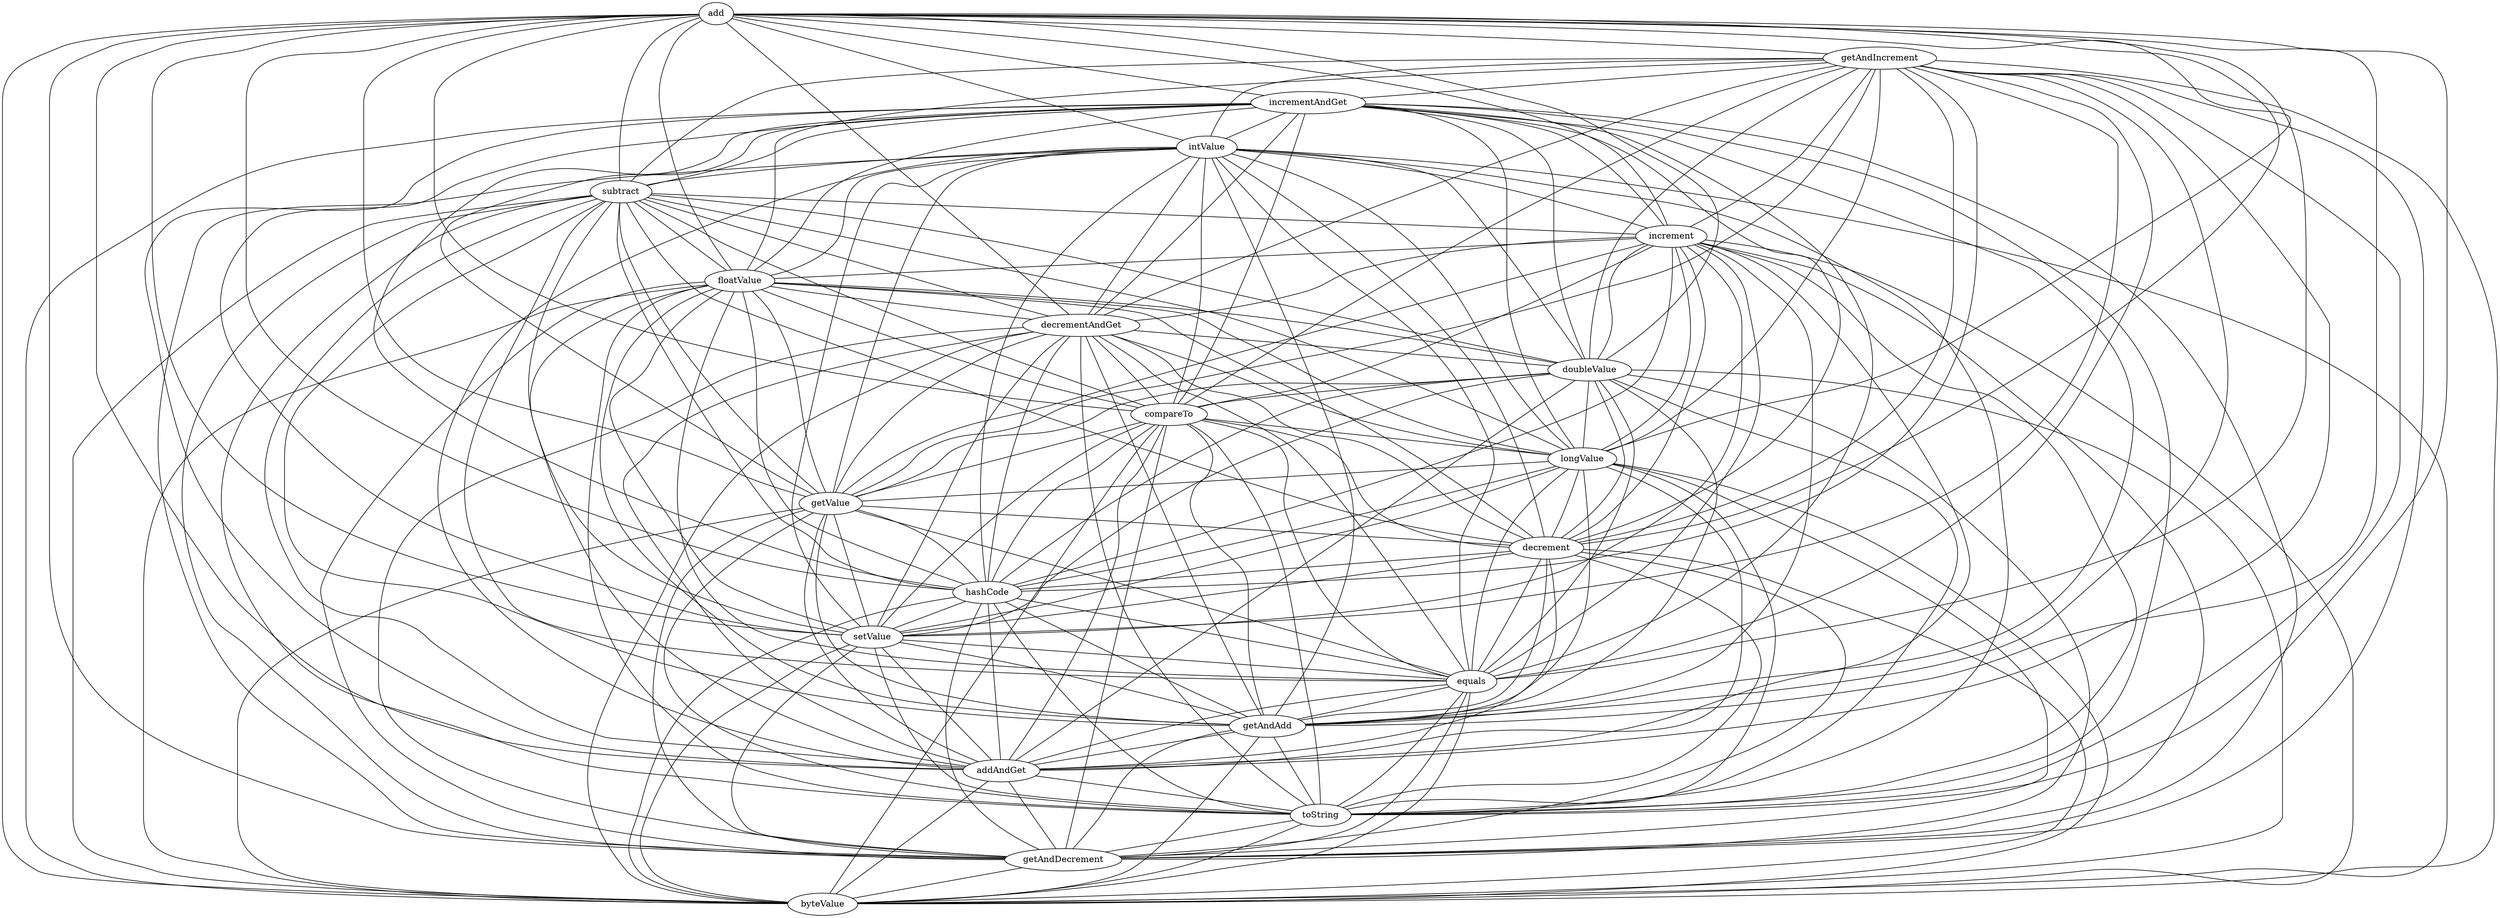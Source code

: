 strict graph ip_map {
add--getAndIncrement;
add--incrementAndGet;
add--intValue;
add--subtract;
add--increment;
add--floatValue;
add--decrementAndGet;
add--doubleValue;
add--compareTo;
add--longValue;
add--getValue;
add--decrement;
add--hashCode;
add--setValue;
add--equals;
add--getAndAdd;
add--addAndGet;
add--toString;
add--getAndDecrement;
add--byteValue;
getAndIncrement--incrementAndGet;
getAndIncrement--intValue;
getAndIncrement--subtract;
getAndIncrement--increment;
getAndIncrement--floatValue;
getAndIncrement--decrementAndGet;
getAndIncrement--doubleValue;
getAndIncrement--compareTo;
getAndIncrement--longValue;
getAndIncrement--getValue;
getAndIncrement--decrement;
getAndIncrement--hashCode;
getAndIncrement--setValue;
getAndIncrement--equals;
getAndIncrement--getAndAdd;
getAndIncrement--addAndGet;
getAndIncrement--toString;
getAndIncrement--getAndDecrement;
getAndIncrement--byteValue;
incrementAndGet--intValue;
incrementAndGet--subtract;
incrementAndGet--increment;
incrementAndGet--floatValue;
incrementAndGet--decrementAndGet;
incrementAndGet--doubleValue;
incrementAndGet--compareTo;
incrementAndGet--longValue;
incrementAndGet--getValue;
incrementAndGet--decrement;
incrementAndGet--hashCode;
incrementAndGet--setValue;
incrementAndGet--equals;
incrementAndGet--getAndAdd;
incrementAndGet--addAndGet;
incrementAndGet--toString;
incrementAndGet--getAndDecrement;
incrementAndGet--byteValue;
intValue--subtract;
intValue--increment;
intValue--floatValue;
intValue--decrementAndGet;
intValue--doubleValue;
intValue--compareTo;
intValue--longValue;
intValue--getValue;
intValue--decrement;
intValue--hashCode;
intValue--setValue;
intValue--equals;
intValue--getAndAdd;
intValue--addAndGet;
intValue--toString;
intValue--getAndDecrement;
intValue--byteValue;
subtract--increment;
subtract--floatValue;
subtract--decrementAndGet;
subtract--doubleValue;
subtract--compareTo;
subtract--longValue;
subtract--getValue;
subtract--decrement;
subtract--hashCode;
subtract--setValue;
subtract--equals;
subtract--getAndAdd;
subtract--addAndGet;
subtract--toString;
subtract--getAndDecrement;
subtract--byteValue;
increment--floatValue;
increment--decrementAndGet;
increment--doubleValue;
increment--compareTo;
increment--longValue;
increment--getValue;
increment--decrement;
increment--hashCode;
increment--setValue;
increment--equals;
increment--getAndAdd;
increment--addAndGet;
increment--toString;
increment--getAndDecrement;
increment--byteValue;
floatValue--decrementAndGet;
floatValue--doubleValue;
floatValue--compareTo;
floatValue--longValue;
floatValue--getValue;
floatValue--decrement;
floatValue--hashCode;
floatValue--setValue;
floatValue--equals;
floatValue--getAndAdd;
floatValue--addAndGet;
floatValue--toString;
floatValue--getAndDecrement;
floatValue--byteValue;
decrementAndGet--doubleValue;
decrementAndGet--compareTo;
decrementAndGet--longValue;
decrementAndGet--getValue;
decrementAndGet--decrement;
decrementAndGet--hashCode;
decrementAndGet--setValue;
decrementAndGet--equals;
decrementAndGet--getAndAdd;
decrementAndGet--addAndGet;
decrementAndGet--toString;
decrementAndGet--getAndDecrement;
decrementAndGet--byteValue;
doubleValue--getValue;
doubleValue--decrement;
doubleValue--hashCode;
doubleValue--setValue;
doubleValue--equals;
doubleValue--getAndAdd;
doubleValue--addAndGet;
doubleValue--toString;
doubleValue--compareTo;
doubleValue--getAndDecrement;
doubleValue--longValue;
doubleValue--byteValue;
compareTo--getValue;
compareTo--decrement;
compareTo--hashCode;
compareTo--setValue;
compareTo--equals;
compareTo--getAndAdd;
compareTo--addAndGet;
compareTo--toString;
compareTo--getAndDecrement;
compareTo--longValue;
compareTo--byteValue;
longValue--getValue;
longValue--decrement;
longValue--hashCode;
longValue--setValue;
longValue--equals;
longValue--getAndAdd;
longValue--addAndGet;
longValue--toString;
longValue--getAndDecrement;
longValue--byteValue;
getValue--decrement;
getValue--hashCode;
getValue--setValue;
getValue--equals;
getValue--getAndAdd;
getValue--addAndGet;
getValue--toString;
getValue--getAndDecrement;
getValue--byteValue;
decrement--hashCode;
decrement--setValue;
decrement--equals;
decrement--getAndAdd;
decrement--addAndGet;
decrement--toString;
decrement--getAndDecrement;
decrement--byteValue;
hashCode--setValue;
hashCode--equals;
hashCode--getAndAdd;
hashCode--addAndGet;
hashCode--toString;
hashCode--getAndDecrement;
hashCode--byteValue;
setValue--equals;
setValue--getAndAdd;
setValue--addAndGet;
setValue--toString;
setValue--getAndDecrement;
setValue--byteValue;
equals--getAndAdd;
equals--addAndGet;
equals--toString;
equals--getAndDecrement;
equals--byteValue;
getAndAdd--addAndGet;
getAndAdd--toString;
getAndAdd--getAndDecrement;
getAndAdd--byteValue;
addAndGet--toString;
addAndGet--getAndDecrement;
addAndGet--byteValue;
toString--getAndDecrement;
toString--byteValue;
getAndDecrement--byteValue;
}